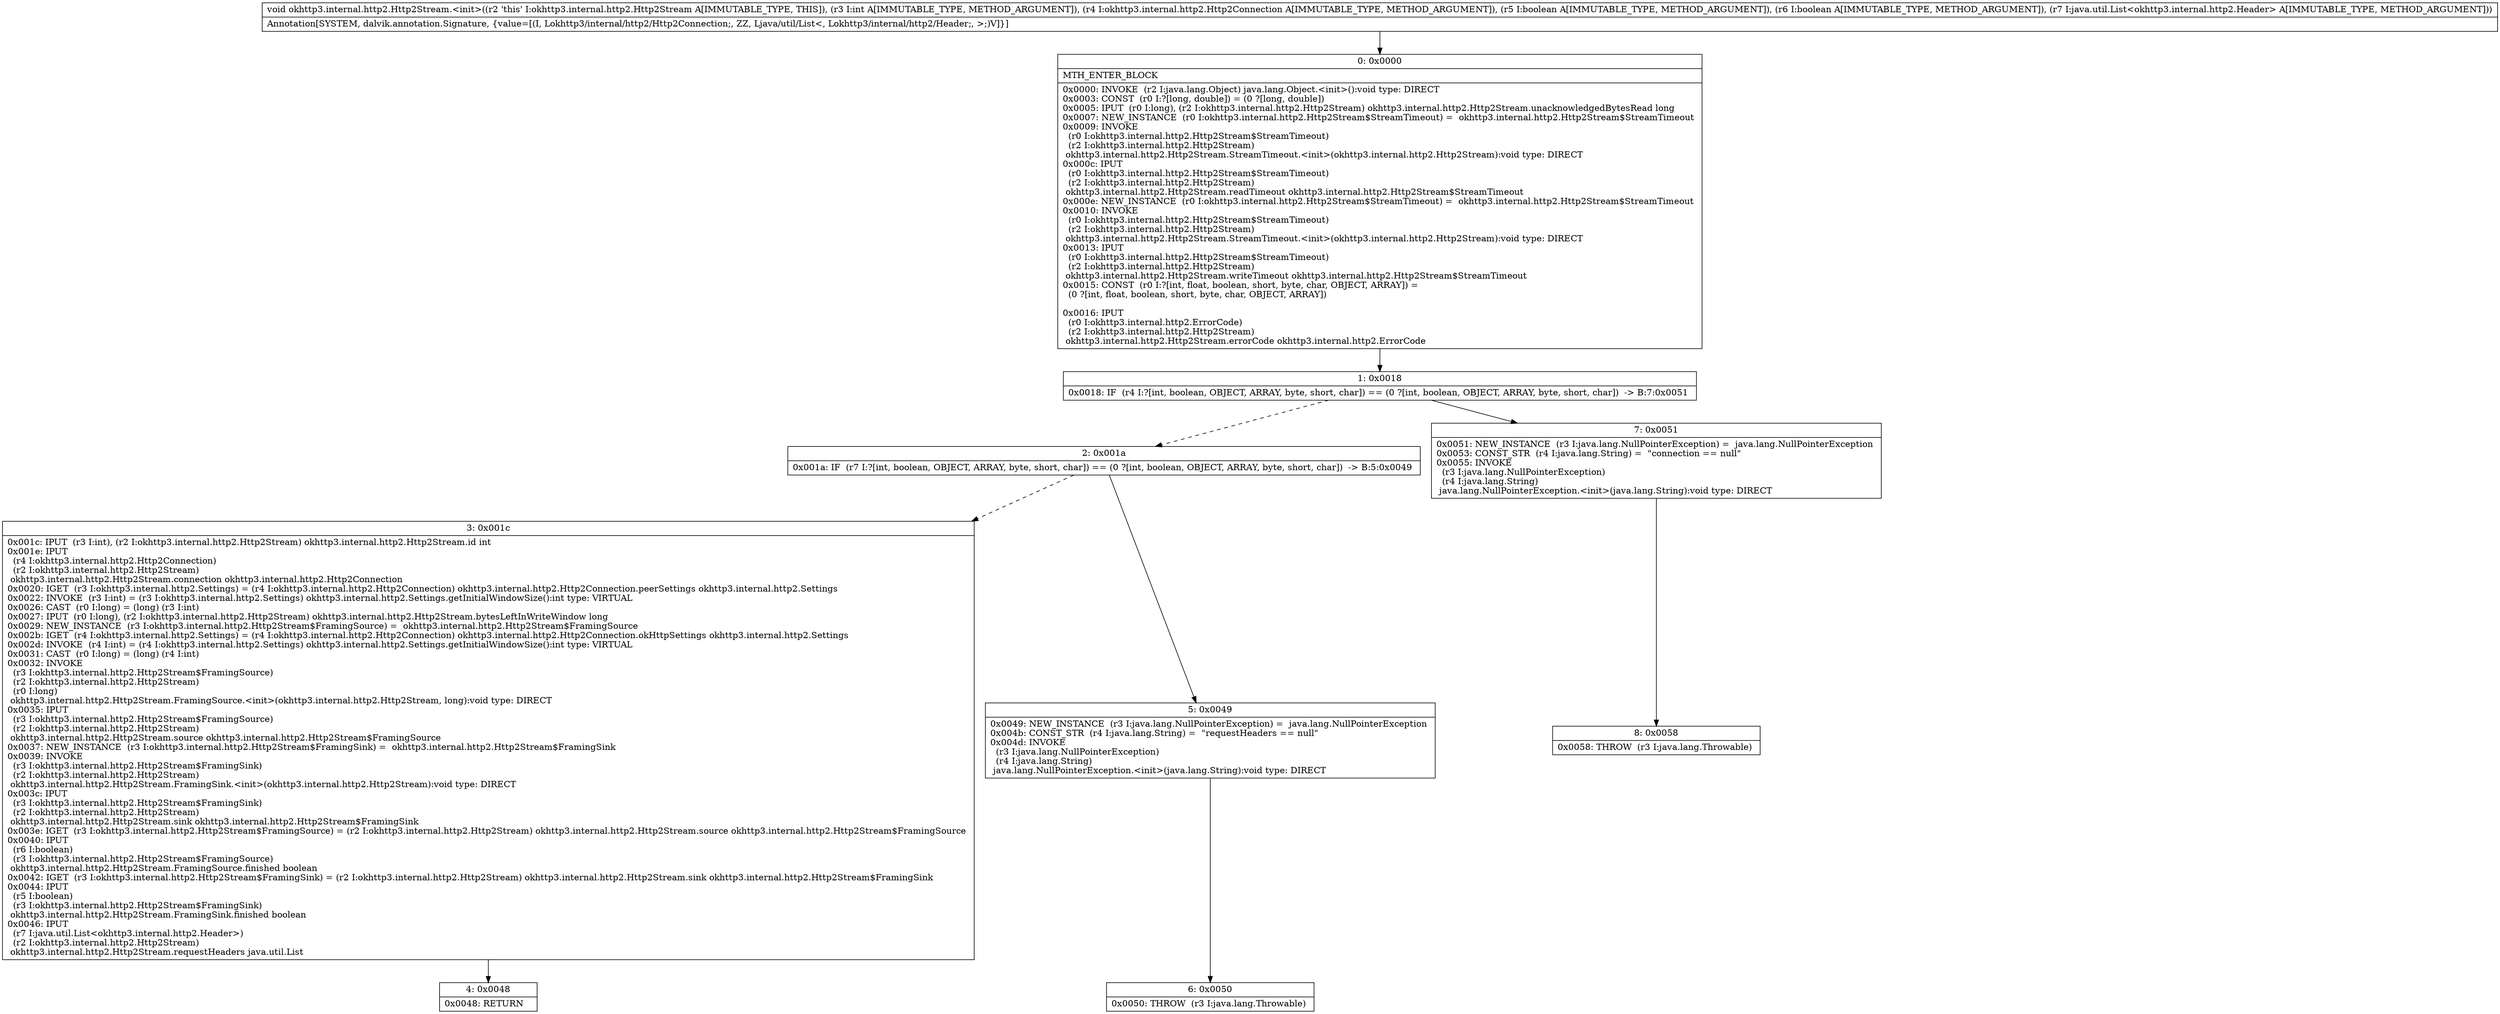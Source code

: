 digraph "CFG forokhttp3.internal.http2.Http2Stream.\<init\>(ILokhttp3\/internal\/http2\/Http2Connection;ZZLjava\/util\/List;)V" {
Node_0 [shape=record,label="{0\:\ 0x0000|MTH_ENTER_BLOCK\l|0x0000: INVOKE  (r2 I:java.lang.Object) java.lang.Object.\<init\>():void type: DIRECT \l0x0003: CONST  (r0 I:?[long, double]) = (0 ?[long, double]) \l0x0005: IPUT  (r0 I:long), (r2 I:okhttp3.internal.http2.Http2Stream) okhttp3.internal.http2.Http2Stream.unacknowledgedBytesRead long \l0x0007: NEW_INSTANCE  (r0 I:okhttp3.internal.http2.Http2Stream$StreamTimeout) =  okhttp3.internal.http2.Http2Stream$StreamTimeout \l0x0009: INVOKE  \l  (r0 I:okhttp3.internal.http2.Http2Stream$StreamTimeout)\l  (r2 I:okhttp3.internal.http2.Http2Stream)\l okhttp3.internal.http2.Http2Stream.StreamTimeout.\<init\>(okhttp3.internal.http2.Http2Stream):void type: DIRECT \l0x000c: IPUT  \l  (r0 I:okhttp3.internal.http2.Http2Stream$StreamTimeout)\l  (r2 I:okhttp3.internal.http2.Http2Stream)\l okhttp3.internal.http2.Http2Stream.readTimeout okhttp3.internal.http2.Http2Stream$StreamTimeout \l0x000e: NEW_INSTANCE  (r0 I:okhttp3.internal.http2.Http2Stream$StreamTimeout) =  okhttp3.internal.http2.Http2Stream$StreamTimeout \l0x0010: INVOKE  \l  (r0 I:okhttp3.internal.http2.Http2Stream$StreamTimeout)\l  (r2 I:okhttp3.internal.http2.Http2Stream)\l okhttp3.internal.http2.Http2Stream.StreamTimeout.\<init\>(okhttp3.internal.http2.Http2Stream):void type: DIRECT \l0x0013: IPUT  \l  (r0 I:okhttp3.internal.http2.Http2Stream$StreamTimeout)\l  (r2 I:okhttp3.internal.http2.Http2Stream)\l okhttp3.internal.http2.Http2Stream.writeTimeout okhttp3.internal.http2.Http2Stream$StreamTimeout \l0x0015: CONST  (r0 I:?[int, float, boolean, short, byte, char, OBJECT, ARRAY]) = \l  (0 ?[int, float, boolean, short, byte, char, OBJECT, ARRAY])\l \l0x0016: IPUT  \l  (r0 I:okhttp3.internal.http2.ErrorCode)\l  (r2 I:okhttp3.internal.http2.Http2Stream)\l okhttp3.internal.http2.Http2Stream.errorCode okhttp3.internal.http2.ErrorCode \l}"];
Node_1 [shape=record,label="{1\:\ 0x0018|0x0018: IF  (r4 I:?[int, boolean, OBJECT, ARRAY, byte, short, char]) == (0 ?[int, boolean, OBJECT, ARRAY, byte, short, char])  \-\> B:7:0x0051 \l}"];
Node_2 [shape=record,label="{2\:\ 0x001a|0x001a: IF  (r7 I:?[int, boolean, OBJECT, ARRAY, byte, short, char]) == (0 ?[int, boolean, OBJECT, ARRAY, byte, short, char])  \-\> B:5:0x0049 \l}"];
Node_3 [shape=record,label="{3\:\ 0x001c|0x001c: IPUT  (r3 I:int), (r2 I:okhttp3.internal.http2.Http2Stream) okhttp3.internal.http2.Http2Stream.id int \l0x001e: IPUT  \l  (r4 I:okhttp3.internal.http2.Http2Connection)\l  (r2 I:okhttp3.internal.http2.Http2Stream)\l okhttp3.internal.http2.Http2Stream.connection okhttp3.internal.http2.Http2Connection \l0x0020: IGET  (r3 I:okhttp3.internal.http2.Settings) = (r4 I:okhttp3.internal.http2.Http2Connection) okhttp3.internal.http2.Http2Connection.peerSettings okhttp3.internal.http2.Settings \l0x0022: INVOKE  (r3 I:int) = (r3 I:okhttp3.internal.http2.Settings) okhttp3.internal.http2.Settings.getInitialWindowSize():int type: VIRTUAL \l0x0026: CAST  (r0 I:long) = (long) (r3 I:int) \l0x0027: IPUT  (r0 I:long), (r2 I:okhttp3.internal.http2.Http2Stream) okhttp3.internal.http2.Http2Stream.bytesLeftInWriteWindow long \l0x0029: NEW_INSTANCE  (r3 I:okhttp3.internal.http2.Http2Stream$FramingSource) =  okhttp3.internal.http2.Http2Stream$FramingSource \l0x002b: IGET  (r4 I:okhttp3.internal.http2.Settings) = (r4 I:okhttp3.internal.http2.Http2Connection) okhttp3.internal.http2.Http2Connection.okHttpSettings okhttp3.internal.http2.Settings \l0x002d: INVOKE  (r4 I:int) = (r4 I:okhttp3.internal.http2.Settings) okhttp3.internal.http2.Settings.getInitialWindowSize():int type: VIRTUAL \l0x0031: CAST  (r0 I:long) = (long) (r4 I:int) \l0x0032: INVOKE  \l  (r3 I:okhttp3.internal.http2.Http2Stream$FramingSource)\l  (r2 I:okhttp3.internal.http2.Http2Stream)\l  (r0 I:long)\l okhttp3.internal.http2.Http2Stream.FramingSource.\<init\>(okhttp3.internal.http2.Http2Stream, long):void type: DIRECT \l0x0035: IPUT  \l  (r3 I:okhttp3.internal.http2.Http2Stream$FramingSource)\l  (r2 I:okhttp3.internal.http2.Http2Stream)\l okhttp3.internal.http2.Http2Stream.source okhttp3.internal.http2.Http2Stream$FramingSource \l0x0037: NEW_INSTANCE  (r3 I:okhttp3.internal.http2.Http2Stream$FramingSink) =  okhttp3.internal.http2.Http2Stream$FramingSink \l0x0039: INVOKE  \l  (r3 I:okhttp3.internal.http2.Http2Stream$FramingSink)\l  (r2 I:okhttp3.internal.http2.Http2Stream)\l okhttp3.internal.http2.Http2Stream.FramingSink.\<init\>(okhttp3.internal.http2.Http2Stream):void type: DIRECT \l0x003c: IPUT  \l  (r3 I:okhttp3.internal.http2.Http2Stream$FramingSink)\l  (r2 I:okhttp3.internal.http2.Http2Stream)\l okhttp3.internal.http2.Http2Stream.sink okhttp3.internal.http2.Http2Stream$FramingSink \l0x003e: IGET  (r3 I:okhttp3.internal.http2.Http2Stream$FramingSource) = (r2 I:okhttp3.internal.http2.Http2Stream) okhttp3.internal.http2.Http2Stream.source okhttp3.internal.http2.Http2Stream$FramingSource \l0x0040: IPUT  \l  (r6 I:boolean)\l  (r3 I:okhttp3.internal.http2.Http2Stream$FramingSource)\l okhttp3.internal.http2.Http2Stream.FramingSource.finished boolean \l0x0042: IGET  (r3 I:okhttp3.internal.http2.Http2Stream$FramingSink) = (r2 I:okhttp3.internal.http2.Http2Stream) okhttp3.internal.http2.Http2Stream.sink okhttp3.internal.http2.Http2Stream$FramingSink \l0x0044: IPUT  \l  (r5 I:boolean)\l  (r3 I:okhttp3.internal.http2.Http2Stream$FramingSink)\l okhttp3.internal.http2.Http2Stream.FramingSink.finished boolean \l0x0046: IPUT  \l  (r7 I:java.util.List\<okhttp3.internal.http2.Header\>)\l  (r2 I:okhttp3.internal.http2.Http2Stream)\l okhttp3.internal.http2.Http2Stream.requestHeaders java.util.List \l}"];
Node_4 [shape=record,label="{4\:\ 0x0048|0x0048: RETURN   \l}"];
Node_5 [shape=record,label="{5\:\ 0x0049|0x0049: NEW_INSTANCE  (r3 I:java.lang.NullPointerException) =  java.lang.NullPointerException \l0x004b: CONST_STR  (r4 I:java.lang.String) =  \"requestHeaders == null\" \l0x004d: INVOKE  \l  (r3 I:java.lang.NullPointerException)\l  (r4 I:java.lang.String)\l java.lang.NullPointerException.\<init\>(java.lang.String):void type: DIRECT \l}"];
Node_6 [shape=record,label="{6\:\ 0x0050|0x0050: THROW  (r3 I:java.lang.Throwable) \l}"];
Node_7 [shape=record,label="{7\:\ 0x0051|0x0051: NEW_INSTANCE  (r3 I:java.lang.NullPointerException) =  java.lang.NullPointerException \l0x0053: CONST_STR  (r4 I:java.lang.String) =  \"connection == null\" \l0x0055: INVOKE  \l  (r3 I:java.lang.NullPointerException)\l  (r4 I:java.lang.String)\l java.lang.NullPointerException.\<init\>(java.lang.String):void type: DIRECT \l}"];
Node_8 [shape=record,label="{8\:\ 0x0058|0x0058: THROW  (r3 I:java.lang.Throwable) \l}"];
MethodNode[shape=record,label="{void okhttp3.internal.http2.Http2Stream.\<init\>((r2 'this' I:okhttp3.internal.http2.Http2Stream A[IMMUTABLE_TYPE, THIS]), (r3 I:int A[IMMUTABLE_TYPE, METHOD_ARGUMENT]), (r4 I:okhttp3.internal.http2.Http2Connection A[IMMUTABLE_TYPE, METHOD_ARGUMENT]), (r5 I:boolean A[IMMUTABLE_TYPE, METHOD_ARGUMENT]), (r6 I:boolean A[IMMUTABLE_TYPE, METHOD_ARGUMENT]), (r7 I:java.util.List\<okhttp3.internal.http2.Header\> A[IMMUTABLE_TYPE, METHOD_ARGUMENT]))  | Annotation[SYSTEM, dalvik.annotation.Signature, \{value=[(I, Lokhttp3\/internal\/http2\/Http2Connection;, ZZ, Ljava\/util\/List\<, Lokhttp3\/internal\/http2\/Header;, \>;)V]\}]\l}"];
MethodNode -> Node_0;
Node_0 -> Node_1;
Node_1 -> Node_2[style=dashed];
Node_1 -> Node_7;
Node_2 -> Node_3[style=dashed];
Node_2 -> Node_5;
Node_3 -> Node_4;
Node_5 -> Node_6;
Node_7 -> Node_8;
}

